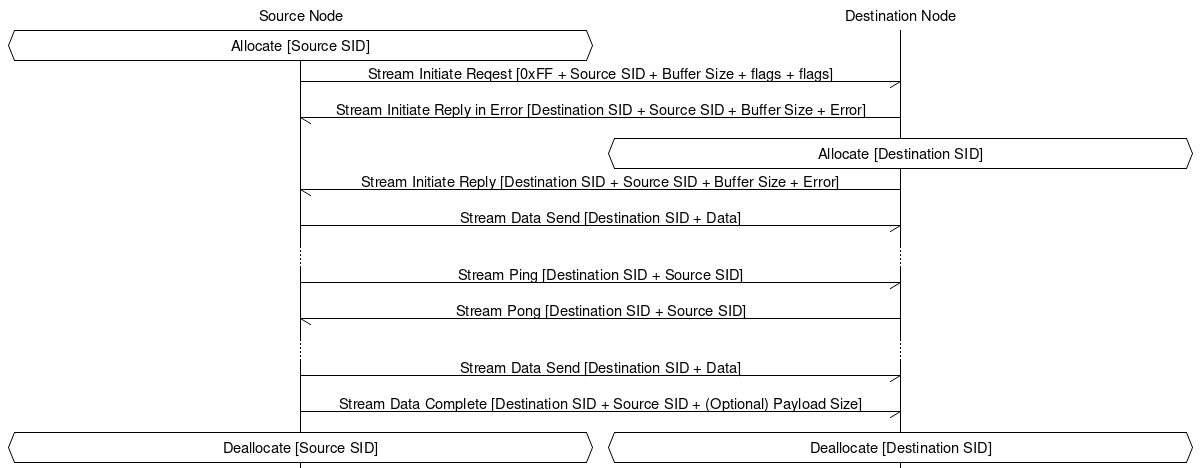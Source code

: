 msc {
  hscale="2";

  s [label="Source Node"],
  d [label="Destination Node"];


  s abox s [label="Allocate [Source SID]"];
  s->d [label="Stream Initiate Reqest [0xFF + Source SID + Buffer Size + flags + flags]"];

  d->s [label="Stream Initiate Reply in Error [Destination SID + Source SID + Buffer Size + Error]"];
  d abox d [label="Allocate [Destination SID]"];
  d->s [label="Stream Initiate Reply [Destination SID + Source SID + Buffer Size + Error]"];

  s->d [label="Stream Data Send [Destination SID + Data]"];
  ...;
  s->d [label="Stream Ping [Destination SID + Source SID]"];
  d->s [label="Stream Pong [Destination SID + Source SID]"];
  ...;
  s->d [label="Stream Data Send [Destination SID + Data]"];

  s->d [label="Stream Data Complete [Destination SID + Source SID + (Optional) Payload Size]"];
  s abox s [label="Deallocate [Source SID]"], d abox d [label="Deallocate [Destination SID]"];
}
